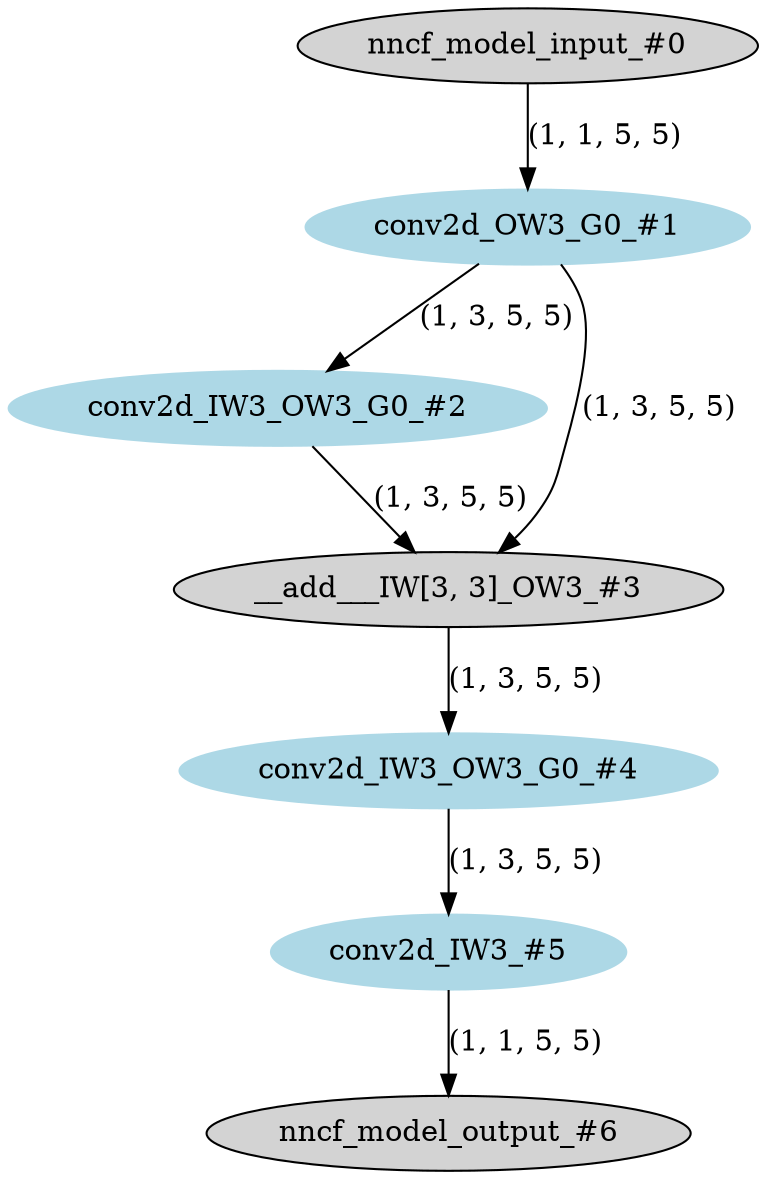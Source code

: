 strict digraph  {
"0 /nncf_model_input_0" [id=0, label="nncf_model_input_#0", style=filled, type=nncf_model_input];
"1 TestModel/NNCFConv2d[conv1]/conv2d_0" [color=lightblue, id=1, label="conv2d_OW3_G0_#1", style=filled, type=conv2d];
"2 TestModel/NNCFConv2d[multi_forward_conv]/conv2d_0" [color=lightblue, id=2, label="conv2d_IW3_OW3_G0_#2", style=filled, type=conv2d];
"3 TestModel/__add___0" [id=3, label="__add___IW[3, 3]_OW3_#3", style=filled, type=__add__];
"4 TestModel/NNCFConv2d[multi_forward_conv]/conv2d_1" [color=lightblue, id=4, label="conv2d_IW3_OW3_G0_#4", style=filled, type=conv2d];
"5 TestModel/NNCFConv2d[last_conv]/conv2d_0" [color=lightblue, id=5, label="conv2d_IW3_#5", style=filled, type=conv2d];
"6 /nncf_model_output_0" [id=6, label="nncf_model_output_#6", style=filled, type=nncf_model_output];
"0 /nncf_model_input_0" -> "1 TestModel/NNCFConv2d[conv1]/conv2d_0"  [label="(1, 1, 5, 5)", style=solid];
"1 TestModel/NNCFConv2d[conv1]/conv2d_0" -> "2 TestModel/NNCFConv2d[multi_forward_conv]/conv2d_0"  [label="(1, 3, 5, 5)", style=solid];
"1 TestModel/NNCFConv2d[conv1]/conv2d_0" -> "3 TestModel/__add___0"  [label="(1, 3, 5, 5)", style=solid];
"2 TestModel/NNCFConv2d[multi_forward_conv]/conv2d_0" -> "3 TestModel/__add___0"  [label="(1, 3, 5, 5)", style=solid];
"3 TestModel/__add___0" -> "4 TestModel/NNCFConv2d[multi_forward_conv]/conv2d_1"  [label="(1, 3, 5, 5)", style=solid];
"4 TestModel/NNCFConv2d[multi_forward_conv]/conv2d_1" -> "5 TestModel/NNCFConv2d[last_conv]/conv2d_0"  [label="(1, 3, 5, 5)", style=solid];
"5 TestModel/NNCFConv2d[last_conv]/conv2d_0" -> "6 /nncf_model_output_0"  [label="(1, 1, 5, 5)", style=solid];
}
